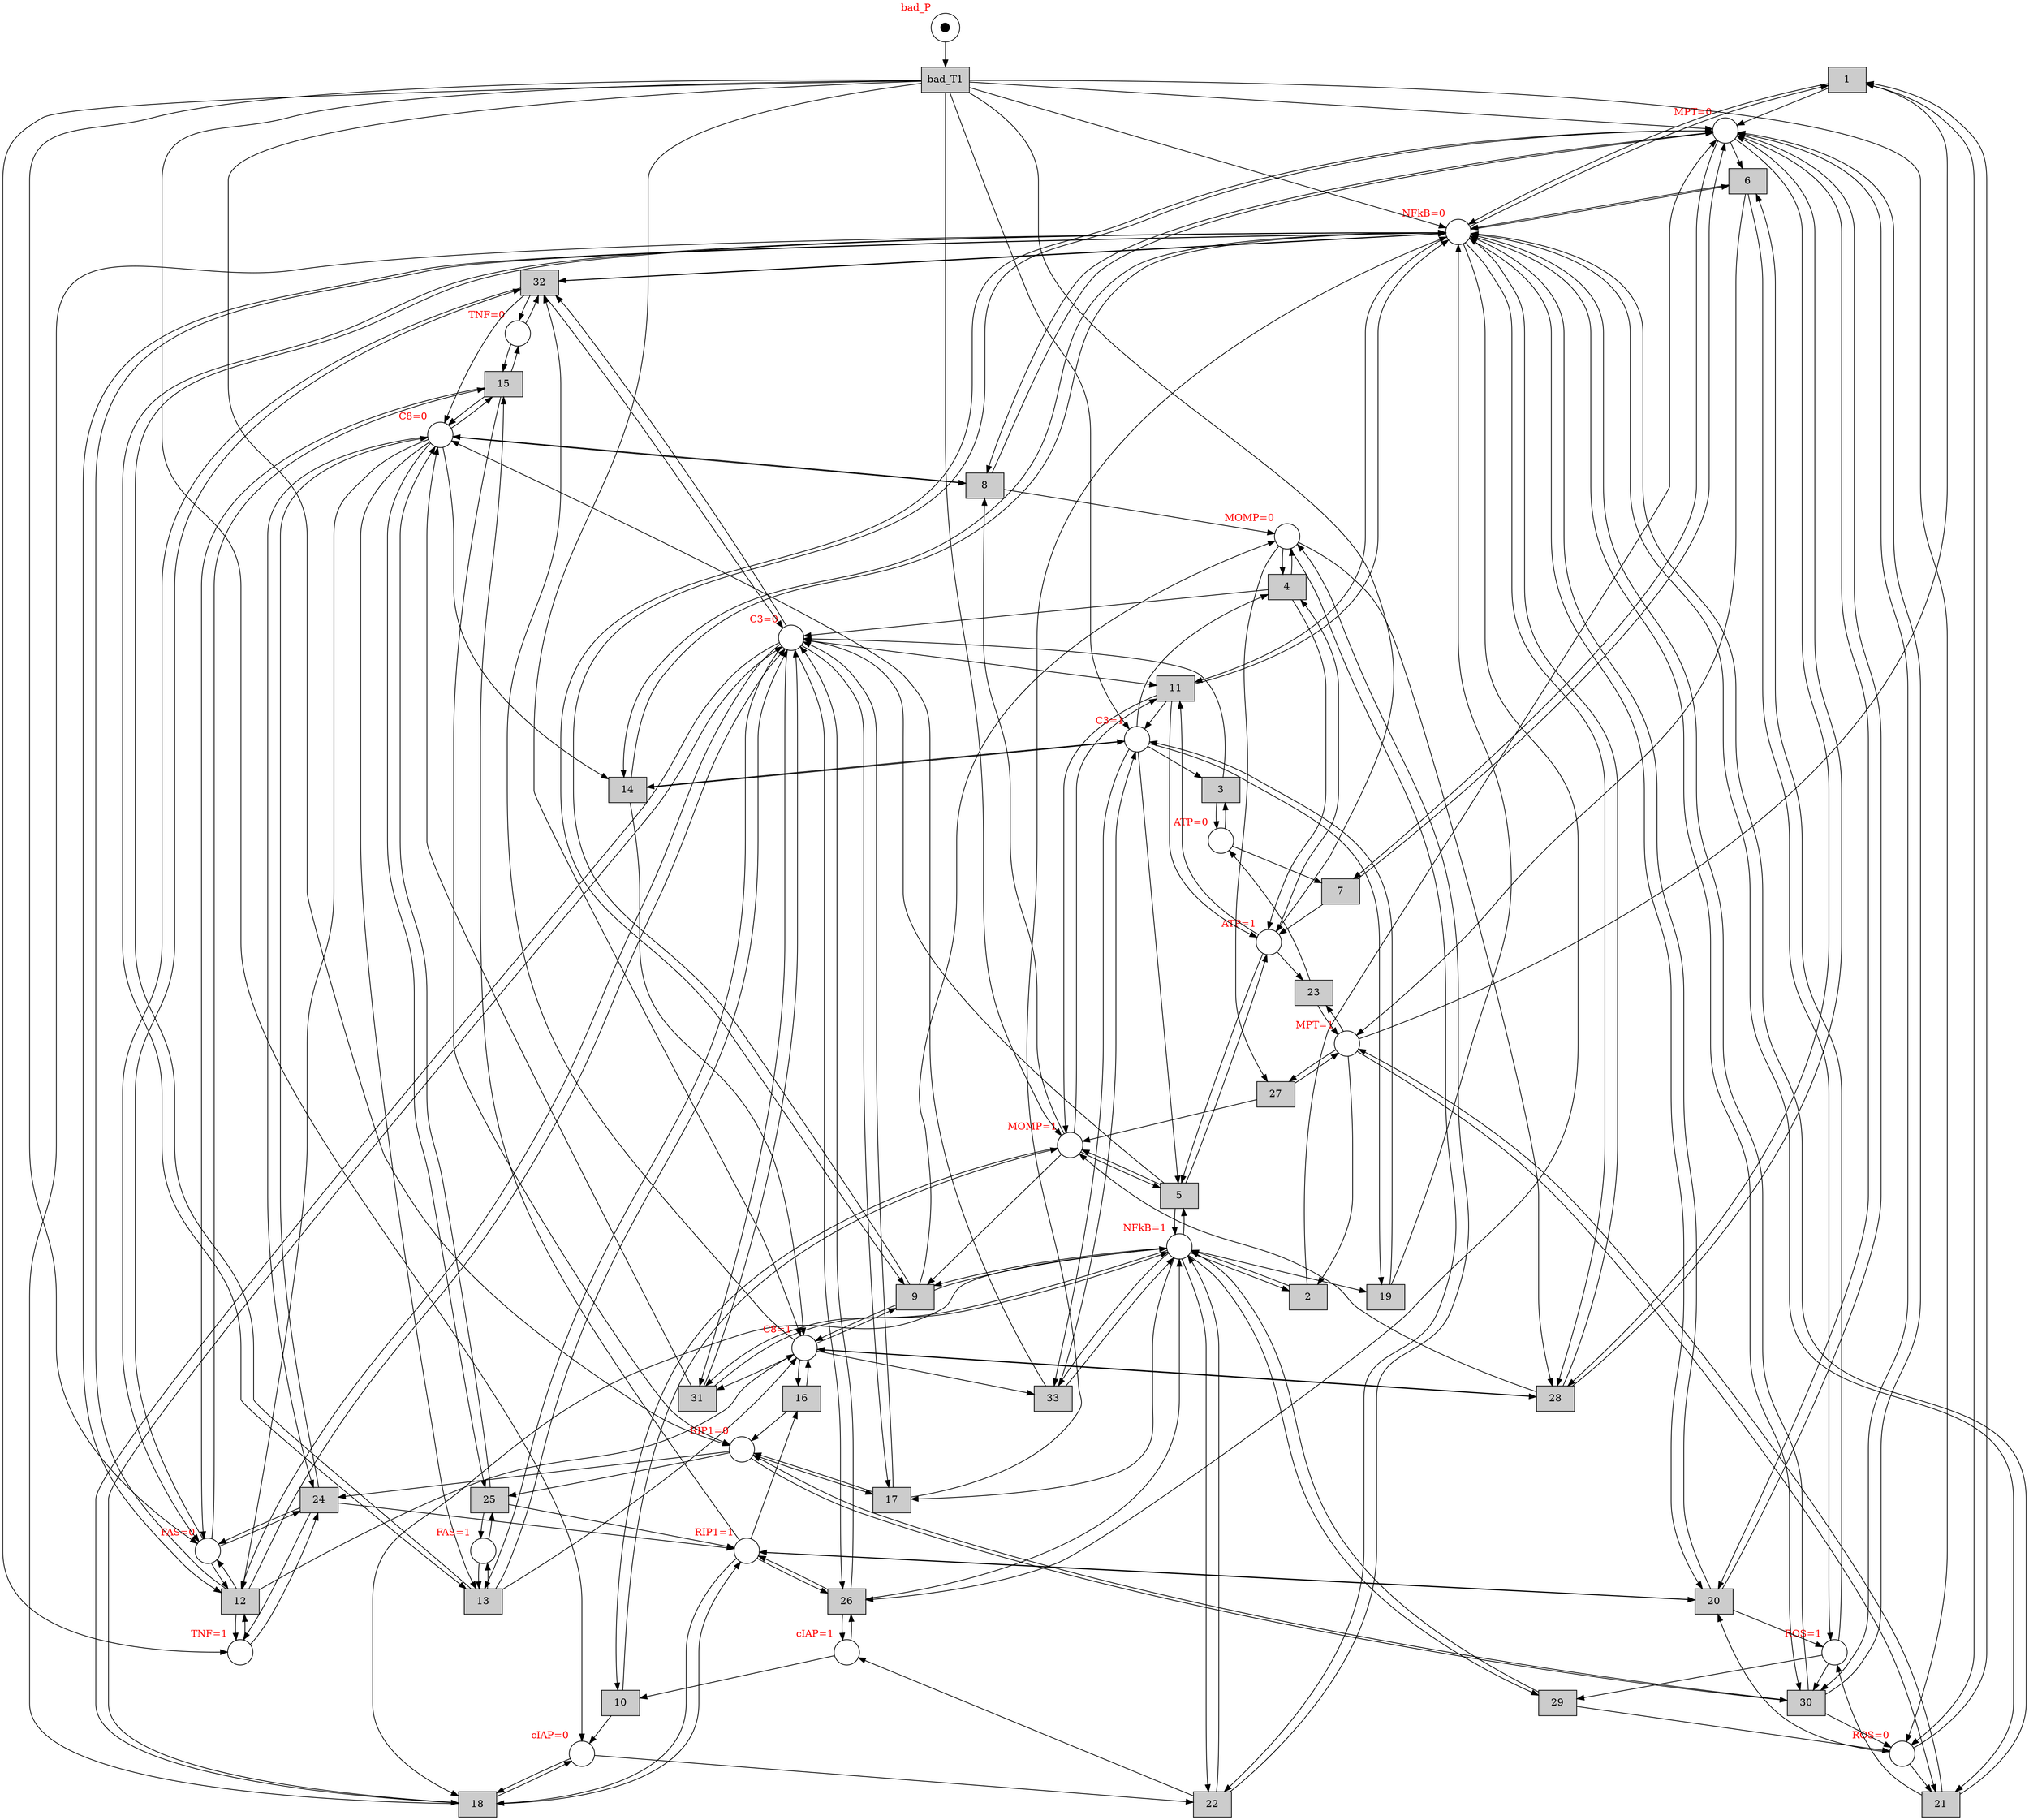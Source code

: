 digraph test {
  t1 -> p11;
  t1 -> p13;
  t1 -> p17;
  t2 -> p11;
  t2 -> p14;
  t3 -> p1;
  t3 -> p3;
  t4 -> p2;
  t4 -> p3;
  t4 -> p9;
  t5 -> p2;
  t5 -> p3;
  t5 -> p10;
  t5 -> p14;
  t6 -> p12;
  t6 -> p13;
  t6 -> p18;
  t7 -> p2;
  t7 -> p11;
  t8 -> p5;
  t8 -> p9;
  t8 -> p11;
  t9 -> p6;
  t9 -> p9;
  t9 -> p11;
  t9 -> p14;
  t10 -> p10;
  t10 -> p21;
  t11 -> p2;
  t11 -> p4;
  t11 -> p10;
  t11 -> p13;
  t12 -> p3;
  t12 -> p6;
  t12 -> p7;
  t12 -> p13;
  t12 -> p20;
  t13 -> p3;
  t13 -> p6;
  t13 -> p8;
  t13 -> p13;
  t14 -> p4;
  t14 -> p6;
  t14 -> p13;
  t15 -> p5;
  t15 -> p7;
  t15 -> p15;
  t15 -> p19;
  t16 -> p6;
  t16 -> p15;
  t17 -> p3;
  t17 -> p13;
  t17 -> p15;
  t18 -> p3;
  t18 -> p13;
  t18 -> p16;
  t18 -> p21;
  t19 -> p4;
  t19 -> p13;
  t20 -> p11;
  t20 -> p13;
  t20 -> p16;
  t20 -> p18;
  t21 -> p12;
  t21 -> p13;
  t21 -> p18;
  t22 -> p9;
  t22 -> p14;
  t22 -> p22;
  t23 -> p1;
  t23 -> p12;
  t24 -> p5;
  t24 -> p7;
  t24 -> p16;
  t24 -> p20;
  t25 -> p5;
  t25 -> p8;
  t25 -> p16;
  t26 -> p3;
  t26 -> p14;
  t26 -> p16;
  t26 -> p22;
  t27 -> p10;
  t27 -> p12;
  t28 -> p6;
  t28 -> p10;
  t28 -> p11;
  t28 -> p13;
  t29 -> p14;
  t29 -> p17;
  t30 -> p11;
  t30 -> p13;
  t30 -> p15;
  t30 -> p17;
  t31 -> p3;
  t31 -> p5;
  t31 -> p14;
  t32 -> p3;
  t32 -> p5;
  t32 -> p7;
  t32 -> p13;
  t32 -> p19;
  t33 -> p4;
  t33 -> p5;
  t33 -> p14;
  t34 -> p2;
  t34 -> p4;
  t34 -> p6;
  t34 -> p7;
  t34 -> p10;
  t34 -> p11;
  t34 -> p13;
  t34 -> p15;
  t34 -> p17;
  t34 -> p20;
  t34 -> p21;
  p1 -> t3;
  p1 -> t7;
  p2 -> t4;
  p2 -> t5;
  p2 -> t11;
  p2 -> t23;
  p3 -> t11;
  p3 -> t12;
  p3 -> t13;
  p3 -> t17;
  p3 -> t18;
  p3 -> t26;
  p3 -> t31;
  p3 -> t32;
  p4 -> t3;
  p4 -> t4;
  p4 -> t5;
  p4 -> t14;
  p4 -> t19;
  p4 -> t33;
  p5 -> t8;
  p5 -> t12;
  p5 -> t13;
  p5 -> t14;
  p5 -> t15;
  p5 -> t24;
  p5 -> t25;
  p6 -> t9;
  p6 -> t16;
  p6 -> t28;
  p6 -> t31;
  p6 -> t32;
  p6 -> t33;
  p7 -> t12;
  p7 -> t15;
  p7 -> t24;
  p7 -> t32;
  p8 -> t13;
  p8 -> t25;
  p9 -> t4;
  p9 -> t22;
  p9 -> t27;
  p9 -> t28;
  p10 -> t5;
  p10 -> t8;
  p10 -> t9;
  p10 -> t10;
  p10 -> t11;
  p11 -> t6;
  p11 -> t7;
  p11 -> t8;
  p11 -> t9;
  p11 -> t20;
  p11 -> t28;
  p11 -> t30;
  p12 -> t1;
  p12 -> t2;
  p12 -> t21;
  p12 -> t23;
  p12 -> t27;
  p13 -> t1;
  p13 -> t6;
  p13 -> t11;
  p13 -> t12;
  p13 -> t13;
  p13 -> t14;
  p13 -> t20;
  p13 -> t21;
  p13 -> t26;
  p13 -> t28;
  p13 -> t30;
  p13 -> t32;
  p14 -> t2;
  p14 -> t5;
  p14 -> t9;
  p14 -> t17;
  p14 -> t18;
  p14 -> t19;
  p14 -> t22;
  p14 -> t29;
  p14 -> t31;
  p14 -> t33;
  p15 -> t17;
  p15 -> t24;
  p15 -> t25;
  p15 -> t30;
  p16 -> t15;
  p16 -> t16;
  p16 -> t18;
  p16 -> t20;
  p16 -> t26;
  p17 -> t1;
  p17 -> t20;
  p17 -> t21;
  p18 -> t6;
  p18 -> t29;
  p18 -> t30;
  p19 -> t15;
  p19 -> t32;
  p20 -> t12;
  p20 -> t24;
  p21 -> t18;
  p21 -> t22;
  p22 -> t10;
  p22 -> t26;
  p23 -> t34;
  p1 [label="" xlabel= <<FONT COLOR="red">ATP=0</FONT>> shape=circle ];
  p2 [label="" xlabel= <<FONT COLOR="red">ATP=1</FONT>> shape=circle ];
  p3 [label="" xlabel= <<FONT COLOR="red">C3=0</FONT>> shape=circle ];
  p4 [label="" xlabel= <<FONT COLOR="red">C3=1</FONT>> shape=circle ];
  p5 [label="" xlabel= <<FONT COLOR="red">C8=0</FONT>> shape=circle ];
  p6 [label="" xlabel= <<FONT COLOR="red">C8=1</FONT>> shape=circle ];
  p7 [label="" xlabel= <<FONT COLOR="red">FAS=0</FONT>> shape=circle ];
  p8 [label="" xlabel= <<FONT COLOR="red">FAS=1</FONT>> shape=circle ];
  p9 [label="" xlabel= <<FONT COLOR="red">MOMP=0</FONT>> shape=circle ];
  p10 [label="" xlabel= <<FONT COLOR="red">MOMP=1</FONT>> shape=circle ];
  p11 [label="" xlabel= <<FONT COLOR="red">MPT=0</FONT>> shape=circle ];
  p12 [label="" xlabel= <<FONT COLOR="red">MPT=1</FONT>> shape=circle ];
  p13 [label="" xlabel= <<FONT COLOR="red">NFkB=0</FONT>> shape=circle ];
  p14 [label="" xlabel= <<FONT COLOR="red">NFkB=1</FONT>> shape=circle ];
  p15 [label="" xlabel= <<FONT COLOR="red">RIP1=0</FONT>> shape=circle ];
  p16 [label="" xlabel= <<FONT COLOR="red">RIP1=1</FONT>> shape=circle ];
  p17 [label="" xlabel= <<FONT COLOR="red">ROS=0</FONT>> shape=circle ];
  p18 [label="" xlabel= <<FONT COLOR="red">ROS=1</FONT>> shape=circle ];
  p19 [label="" xlabel= <<FONT COLOR="red">TNF=0</FONT>> shape=circle ];
  p20 [label="" xlabel= <<FONT COLOR="red">TNF=1</FONT>> shape=circle ];
  p21 [label="" xlabel= <<FONT COLOR="red">cIAP=0</FONT>> shape=circle ];
  p22 [label="" xlabel= <<FONT COLOR="red">cIAP=1</FONT>> shape=circle ];
  p23 [label="⬤" xlabel= <<FONT COLOR="red">bad_P</FONT>> shape=circle ];
  t1 [fillcolor="#cccccc" label="1" shape=box style=filled];
  t2 [fillcolor="#cccccc" label="2" shape=box style=filled];
  t3 [fillcolor="#cccccc" label="3" shape=box style=filled];
  t4 [fillcolor="#cccccc" label="4" shape=box style=filled];
  t5 [fillcolor="#cccccc" label="5" shape=box style=filled];
  t6 [fillcolor="#cccccc" label="6" shape=box style=filled];
  t7 [fillcolor="#cccccc" label="7" shape=box style=filled];
  t8 [fillcolor="#cccccc" label="8" shape=box style=filled];
  t9 [fillcolor="#cccccc" label="9" shape=box style=filled];
  t10 [fillcolor="#cccccc" label="10" shape=box style=filled];
  t11 [fillcolor="#cccccc" label="11" shape=box style=filled];
  t12 [fillcolor="#cccccc" label="12" shape=box style=filled];
  t13 [fillcolor="#cccccc" label="13" shape=box style=filled];
  t14 [fillcolor="#cccccc" label="14" shape=box style=filled];
  t15 [fillcolor="#cccccc" label="15" shape=box style=filled];
  t16 [fillcolor="#cccccc" label="16" shape=box style=filled];
  t17 [fillcolor="#cccccc" label="17" shape=box style=filled];
  t18 [fillcolor="#cccccc" label="18" shape=box style=filled];
  t19 [fillcolor="#cccccc" label="19" shape=box style=filled];
  t20 [fillcolor="#cccccc" label="20" shape=box style=filled];
  t21 [fillcolor="#cccccc" label="21" shape=box style=filled];
  t22 [fillcolor="#cccccc" label="22" shape=box style=filled];
  t23 [fillcolor="#cccccc" label="23" shape=box style=filled];
  t24 [fillcolor="#cccccc" label="24" shape=box style=filled];
  t25 [fillcolor="#cccccc" label="25" shape=box style=filled];
  t26 [fillcolor="#cccccc" label="26" shape=box style=filled];
  t27 [fillcolor="#cccccc" label="27" shape=box style=filled];
  t28 [fillcolor="#cccccc" label="28" shape=box style=filled];
  t29 [fillcolor="#cccccc" label="29" shape=box style=filled];
  t30 [fillcolor="#cccccc" label="30" shape=box style=filled];
  t31 [fillcolor="#cccccc" label="31" shape=box style=filled];
  t32 [fillcolor="#cccccc" label="32" shape=box style=filled];
  t33 [fillcolor="#cccccc" label="33" shape=box style=filled];
  t34 [fillcolor="#cccccc" label="bad_T1" shape=box style=filled];
}